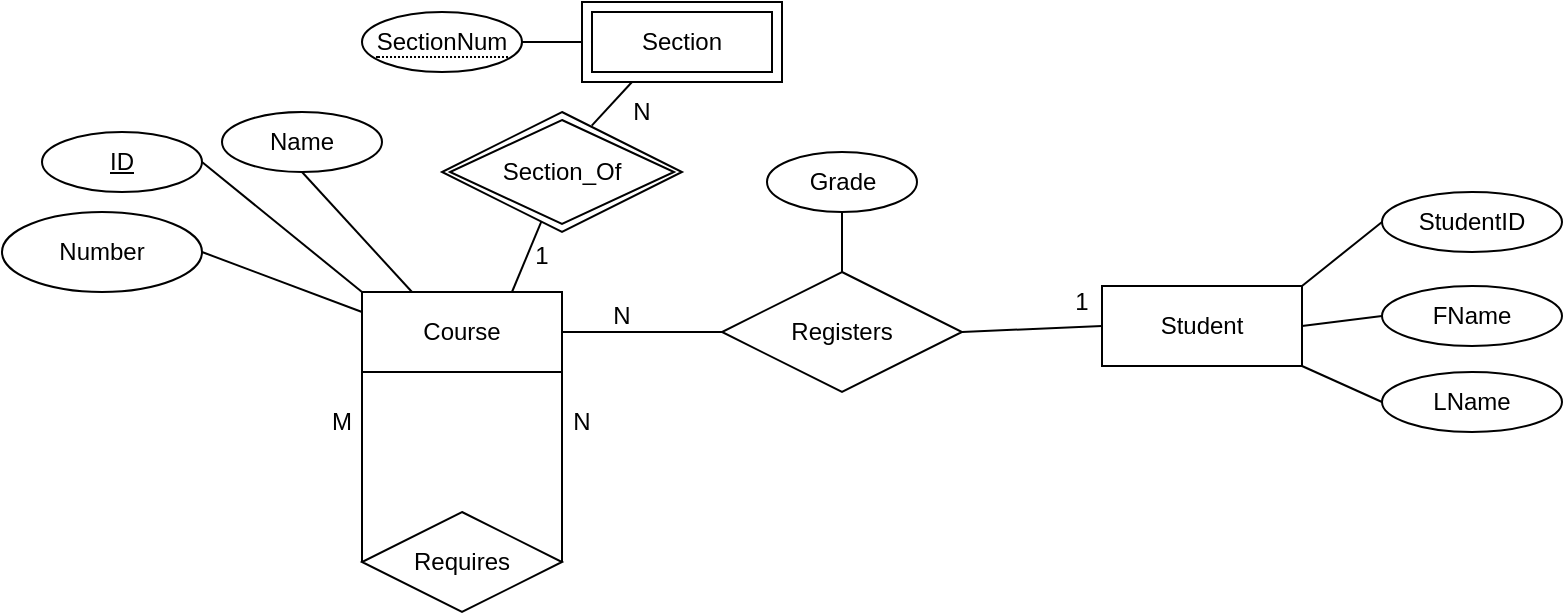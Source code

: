 <mxfile version="20.5.3" type="device"><diagram id="R2lEEEUBdFMjLlhIrx00" name="Page-1"><mxGraphModel dx="1385" dy="655" grid="1" gridSize="10" guides="1" tooltips="1" connect="1" arrows="1" fold="1" page="1" pageScale="1" pageWidth="850" pageHeight="1100" math="0" shadow="0" extFonts="Permanent Marker^https://fonts.googleapis.com/css?family=Permanent+Marker"><root><mxCell id="0"/><mxCell id="1" parent="0"/><mxCell id="8bvy65-ByVcSJMrwECrN-3" value="Course" style="whiteSpace=wrap;html=1;align=center;" parent="1" vertex="1"><mxGeometry x="230" y="165" width="100" height="40" as="geometry"/></mxCell><mxCell id="8bvy65-ByVcSJMrwECrN-4" value="&lt;u&gt;ID&lt;/u&gt;" style="ellipse;whiteSpace=wrap;html=1;align=center;" parent="1" vertex="1"><mxGeometry x="70" y="85" width="80" height="30" as="geometry"/></mxCell><mxCell id="8bvy65-ByVcSJMrwECrN-5" value="Name" style="ellipse;whiteSpace=wrap;html=1;align=center;" parent="1" vertex="1"><mxGeometry x="160" y="75" width="80" height="30" as="geometry"/></mxCell><mxCell id="8bvy65-ByVcSJMrwECrN-6" value="Number" style="ellipse;whiteSpace=wrap;html=1;align=center;" parent="1" vertex="1"><mxGeometry x="50" y="125" width="100" height="40" as="geometry"/></mxCell><mxCell id="8bvy65-ByVcSJMrwECrN-7" value="" style="endArrow=none;html=1;rounded=0;exitX=1;exitY=0.5;exitDx=0;exitDy=0;entryX=0;entryY=0.25;entryDx=0;entryDy=0;" parent="1" target="8bvy65-ByVcSJMrwECrN-3" edge="1"><mxGeometry relative="1" as="geometry"><mxPoint x="150" y="145" as="sourcePoint"/><mxPoint x="190" y="155" as="targetPoint"/></mxGeometry></mxCell><mxCell id="8bvy65-ByVcSJMrwECrN-8" value="" style="endArrow=none;html=1;rounded=0;exitX=0.5;exitY=1;exitDx=0;exitDy=0;entryX=0.25;entryY=0;entryDx=0;entryDy=0;" parent="1" source="8bvy65-ByVcSJMrwECrN-5" target="8bvy65-ByVcSJMrwECrN-3" edge="1"><mxGeometry relative="1" as="geometry"><mxPoint x="160" y="155" as="sourcePoint"/><mxPoint x="200" y="165" as="targetPoint"/></mxGeometry></mxCell><mxCell id="8bvy65-ByVcSJMrwECrN-9" value="" style="endArrow=none;html=1;rounded=0;exitX=1;exitY=0.5;exitDx=0;exitDy=0;entryX=0;entryY=0;entryDx=0;entryDy=0;" parent="1" source="8bvy65-ByVcSJMrwECrN-4" target="8bvy65-ByVcSJMrwECrN-3" edge="1"><mxGeometry relative="1" as="geometry"><mxPoint x="170" y="165" as="sourcePoint"/><mxPoint x="210" y="175" as="targetPoint"/></mxGeometry></mxCell><mxCell id="8bvy65-ByVcSJMrwECrN-11" value="Requires" style="shape=rhombus;perimeter=rhombusPerimeter;whiteSpace=wrap;html=1;align=center;" parent="1" vertex="1"><mxGeometry x="230" y="275" width="100" height="50" as="geometry"/></mxCell><mxCell id="8bvy65-ByVcSJMrwECrN-12" value="" style="endArrow=none;html=1;rounded=0;entryX=0;entryY=1;entryDx=0;entryDy=0;exitX=0;exitY=0.5;exitDx=0;exitDy=0;" parent="1" source="8bvy65-ByVcSJMrwECrN-11" target="8bvy65-ByVcSJMrwECrN-3" edge="1"><mxGeometry width="50" height="50" relative="1" as="geometry"><mxPoint x="250" y="325" as="sourcePoint"/><mxPoint x="720" y="405" as="targetPoint"/></mxGeometry></mxCell><mxCell id="8bvy65-ByVcSJMrwECrN-13" value="" style="endArrow=none;html=1;rounded=0;entryX=1;entryY=1;entryDx=0;entryDy=0;exitX=1;exitY=0.5;exitDx=0;exitDy=0;" parent="1" source="8bvy65-ByVcSJMrwECrN-11" target="8bvy65-ByVcSJMrwECrN-3" edge="1"><mxGeometry width="50" height="50" relative="1" as="geometry"><mxPoint x="240" y="310" as="sourcePoint"/><mxPoint x="240" y="215" as="targetPoint"/></mxGeometry></mxCell><mxCell id="8bvy65-ByVcSJMrwECrN-15" style="edgeStyle=orthogonalEdgeStyle;rounded=0;orthogonalLoop=1;jettySize=auto;html=1;exitX=0.5;exitY=1;exitDx=0;exitDy=0;" parent="1" edge="1"><mxGeometry relative="1" as="geometry"><mxPoint x="320" y="110" as="sourcePoint"/><mxPoint x="320" y="110" as="targetPoint"/></mxGeometry></mxCell><mxCell id="8bvy65-ByVcSJMrwECrN-16" value="M" style="text;html=1;strokeColor=none;fillColor=none;align=center;verticalAlign=middle;whiteSpace=wrap;rounded=0;" parent="1" vertex="1"><mxGeometry x="190" y="215" width="60" height="30" as="geometry"/></mxCell><mxCell id="8bvy65-ByVcSJMrwECrN-17" value="N" style="text;html=1;strokeColor=none;fillColor=none;align=center;verticalAlign=middle;whiteSpace=wrap;rounded=0;" parent="1" vertex="1"><mxGeometry x="310" y="215" width="60" height="30" as="geometry"/></mxCell><mxCell id="8bvy65-ByVcSJMrwECrN-18" value="Student" style="whiteSpace=wrap;html=1;align=center;" parent="1" vertex="1"><mxGeometry x="600" y="162" width="100" height="40" as="geometry"/></mxCell><mxCell id="8bvy65-ByVcSJMrwECrN-19" value="LName" style="ellipse;whiteSpace=wrap;html=1;align=center;" parent="1" vertex="1"><mxGeometry x="740" y="205" width="90" height="30" as="geometry"/></mxCell><mxCell id="8bvy65-ByVcSJMrwECrN-20" value="FName" style="ellipse;whiteSpace=wrap;html=1;align=center;" parent="1" vertex="1"><mxGeometry x="740" y="162" width="90" height="30" as="geometry"/></mxCell><mxCell id="8bvy65-ByVcSJMrwECrN-21" value="StudentID" style="ellipse;whiteSpace=wrap;html=1;align=center;" parent="1" vertex="1"><mxGeometry x="740" y="115" width="90" height="30" as="geometry"/></mxCell><mxCell id="8bvy65-ByVcSJMrwECrN-22" value="" style="endArrow=none;html=1;rounded=0;entryX=0;entryY=0.5;entryDx=0;entryDy=0;exitX=1;exitY=0;exitDx=0;exitDy=0;" parent="1" source="8bvy65-ByVcSJMrwECrN-18" target="8bvy65-ByVcSJMrwECrN-21" edge="1"><mxGeometry width="50" height="50" relative="1" as="geometry"><mxPoint x="470" y="175" as="sourcePoint"/><mxPoint x="520" y="125" as="targetPoint"/></mxGeometry></mxCell><mxCell id="8bvy65-ByVcSJMrwECrN-23" value="" style="endArrow=none;html=1;rounded=0;entryX=0;entryY=0.5;entryDx=0;entryDy=0;exitX=1;exitY=0.5;exitDx=0;exitDy=0;" parent="1" source="8bvy65-ByVcSJMrwECrN-18" target="8bvy65-ByVcSJMrwECrN-20" edge="1"><mxGeometry width="50" height="50" relative="1" as="geometry"><mxPoint x="685" y="172" as="sourcePoint"/><mxPoint x="710.0" y="135" as="targetPoint"/></mxGeometry></mxCell><mxCell id="8bvy65-ByVcSJMrwECrN-24" value="" style="endArrow=none;html=1;rounded=0;entryX=0;entryY=0.5;entryDx=0;entryDy=0;exitX=1;exitY=1;exitDx=0;exitDy=0;" parent="1" source="8bvy65-ByVcSJMrwECrN-18" target="8bvy65-ByVcSJMrwECrN-19" edge="1"><mxGeometry width="50" height="50" relative="1" as="geometry"><mxPoint x="710" y="192" as="sourcePoint"/><mxPoint x="750" y="187" as="targetPoint"/></mxGeometry></mxCell><mxCell id="8bvy65-ByVcSJMrwECrN-25" value="Registers" style="shape=rhombus;perimeter=rhombusPerimeter;whiteSpace=wrap;html=1;align=center;" parent="1" vertex="1"><mxGeometry x="410" y="155" width="120" height="60" as="geometry"/></mxCell><mxCell id="8bvy65-ByVcSJMrwECrN-26" value="" style="endArrow=none;html=1;rounded=0;entryX=0;entryY=0.5;entryDx=0;entryDy=0;exitX=1;exitY=0.5;exitDx=0;exitDy=0;" parent="1" source="8bvy65-ByVcSJMrwECrN-25" target="8bvy65-ByVcSJMrwECrN-18" edge="1"><mxGeometry width="50" height="50" relative="1" as="geometry"><mxPoint x="470" y="175" as="sourcePoint"/><mxPoint x="520" y="125" as="targetPoint"/></mxGeometry></mxCell><mxCell id="8bvy65-ByVcSJMrwECrN-27" value="" style="endArrow=none;html=1;rounded=0;entryX=0;entryY=0.5;entryDx=0;entryDy=0;exitX=1;exitY=0.5;exitDx=0;exitDy=0;" parent="1" source="8bvy65-ByVcSJMrwECrN-3" target="8bvy65-ByVcSJMrwECrN-25" edge="1"><mxGeometry width="50" height="50" relative="1" as="geometry"><mxPoint x="330" y="183.5" as="sourcePoint"/><mxPoint x="400" y="180.5" as="targetPoint"/></mxGeometry></mxCell><mxCell id="8bvy65-ByVcSJMrwECrN-28" value="Grade" style="ellipse;whiteSpace=wrap;html=1;align=center;" parent="1" vertex="1"><mxGeometry x="432.5" y="95" width="75" height="30" as="geometry"/></mxCell><mxCell id="8bvy65-ByVcSJMrwECrN-29" value="" style="endArrow=none;html=1;rounded=0;entryX=0.5;entryY=1;entryDx=0;entryDy=0;exitX=0.5;exitY=0;exitDx=0;exitDy=0;" parent="1" source="8bvy65-ByVcSJMrwECrN-25" target="8bvy65-ByVcSJMrwECrN-28" edge="1"><mxGeometry width="50" height="50" relative="1" as="geometry"><mxPoint x="470" y="129.64" as="sourcePoint"/><mxPoint x="550" y="129.64" as="targetPoint"/></mxGeometry></mxCell><mxCell id="8bvy65-ByVcSJMrwECrN-30" value="1" style="text;html=1;strokeColor=none;fillColor=none;align=center;verticalAlign=middle;whiteSpace=wrap;rounded=0;" parent="1" vertex="1"><mxGeometry x="560" y="155" width="60" height="30" as="geometry"/></mxCell><mxCell id="8bvy65-ByVcSJMrwECrN-31" value="N" style="text;html=1;strokeColor=none;fillColor=none;align=center;verticalAlign=middle;whiteSpace=wrap;rounded=0;" parent="1" vertex="1"><mxGeometry x="330" y="162" width="60" height="30" as="geometry"/></mxCell><mxCell id="VtXc8ClFsap4yifjLKZ7-1" value="Section_Of" style="shape=rhombus;double=1;perimeter=rhombusPerimeter;whiteSpace=wrap;html=1;align=center;" vertex="1" parent="1"><mxGeometry x="270" y="75" width="120" height="60" as="geometry"/></mxCell><mxCell id="VtXc8ClFsap4yifjLKZ7-3" value="Section" style="shape=ext;margin=3;double=1;whiteSpace=wrap;html=1;align=center;" vertex="1" parent="1"><mxGeometry x="340" y="20" width="100" height="40" as="geometry"/></mxCell><mxCell id="VtXc8ClFsap4yifjLKZ7-4" value="1" style="text;html=1;strokeColor=none;fillColor=none;align=center;verticalAlign=middle;whiteSpace=wrap;rounded=0;" vertex="1" parent="1"><mxGeometry x="290" y="132" width="60" height="30" as="geometry"/></mxCell><mxCell id="VtXc8ClFsap4yifjLKZ7-6" value="" style="endArrow=none;html=1;rounded=0;entryX=0.75;entryY=0;entryDx=0;entryDy=0;" edge="1" parent="1" source="VtXc8ClFsap4yifjLKZ7-1" target="8bvy65-ByVcSJMrwECrN-3"><mxGeometry relative="1" as="geometry"><mxPoint x="210" y="115" as="sourcePoint"/><mxPoint x="265" y="175" as="targetPoint"/></mxGeometry></mxCell><mxCell id="VtXc8ClFsap4yifjLKZ7-7" value="" style="endArrow=none;html=1;rounded=0;entryX=0.624;entryY=0.114;entryDx=0;entryDy=0;exitX=0.25;exitY=1;exitDx=0;exitDy=0;entryPerimeter=0;" edge="1" parent="1" source="VtXc8ClFsap4yifjLKZ7-3" target="VtXc8ClFsap4yifjLKZ7-1"><mxGeometry relative="1" as="geometry"><mxPoint x="397.325" y="114.998" as="sourcePoint"/><mxPoint x="382.67" y="150.17" as="targetPoint"/></mxGeometry></mxCell><mxCell id="VtXc8ClFsap4yifjLKZ7-8" value="N" style="text;html=1;strokeColor=none;fillColor=none;align=center;verticalAlign=middle;whiteSpace=wrap;rounded=0;" vertex="1" parent="1"><mxGeometry x="340" y="60" width="60" height="30" as="geometry"/></mxCell><mxCell id="VtXc8ClFsap4yifjLKZ7-12" value="" style="endArrow=none;html=1;rounded=0;exitX=0;exitY=0.5;exitDx=0;exitDy=0;entryX=1;entryY=0.5;entryDx=0;entryDy=0;" edge="1" parent="1" source="VtXc8ClFsap4yifjLKZ7-3"><mxGeometry relative="1" as="geometry"><mxPoint x="345" y="10.0" as="sourcePoint"/><mxPoint x="310" y="40" as="targetPoint"/></mxGeometry></mxCell><mxCell id="VtXc8ClFsap4yifjLKZ7-13" value="&lt;span style=&quot;border-bottom: 1px dotted&quot;&gt;SectionNum&lt;/span&gt;" style="ellipse;whiteSpace=wrap;html=1;align=center;" vertex="1" parent="1"><mxGeometry x="230" y="25" width="80" height="30" as="geometry"/></mxCell></root></mxGraphModel></diagram></mxfile>